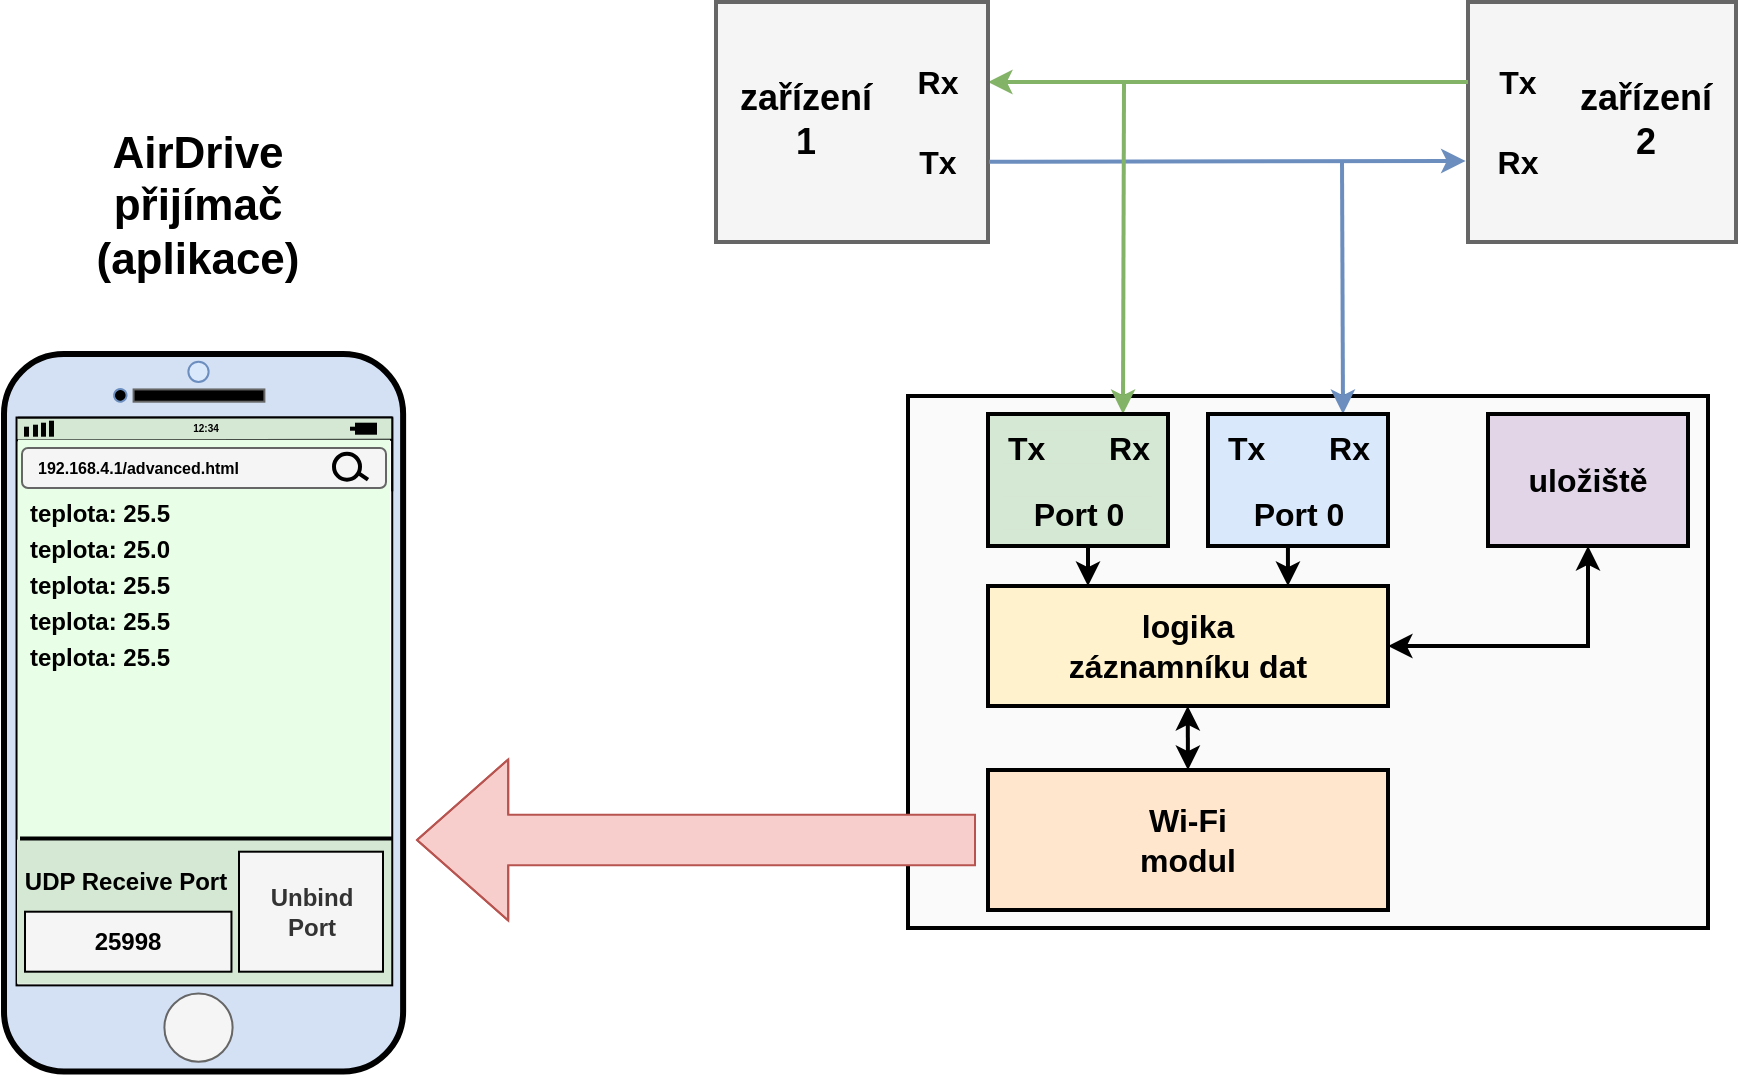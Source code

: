 <mxfile version="26.0.16">
  <diagram name="Page-1" id="lf3GEtGUB8VhACDYCo2x">
    <mxGraphModel dx="1434" dy="836" grid="0" gridSize="10" guides="1" tooltips="1" connect="1" arrows="1" fold="1" page="1" pageScale="1" pageWidth="1169" pageHeight="827" math="0" shadow="0">
      <root>
        <mxCell id="0" />
        <mxCell id="1" parent="0" />
        <mxCell id="qizNdXYnVyPi3BkZtSoY-1" value="" style="rounded=0;whiteSpace=wrap;html=1;strokeWidth=2;fillColor=#f5f5f5;fontColor=#333333;strokeColor=#666666;" parent="1" vertex="1">
          <mxGeometry x="886" y="171" width="134" height="120" as="geometry" />
        </mxCell>
        <mxCell id="qizNdXYnVyPi3BkZtSoY-2" value="" style="endArrow=classic;html=1;rounded=0;exitX=0;exitY=0.333;exitDx=0;exitDy=0;exitPerimeter=0;fillColor=#d5e8d4;strokeColor=#82b366;strokeWidth=2;" parent="1" source="qizNdXYnVyPi3BkZtSoY-1" edge="1">
          <mxGeometry width="50" height="50" relative="1" as="geometry">
            <mxPoint x="756" y="281" as="sourcePoint" />
            <mxPoint x="646" y="211" as="targetPoint" />
          </mxGeometry>
        </mxCell>
        <mxCell id="qizNdXYnVyPi3BkZtSoY-3" value="" style="rounded=0;whiteSpace=wrap;html=1;strokeWidth=2;fillColor=#f5f5f5;fontColor=#333333;strokeColor=#666666;" parent="1" vertex="1">
          <mxGeometry x="510" y="171" width="136" height="120" as="geometry" />
        </mxCell>
        <mxCell id="qizNdXYnVyPi3BkZtSoY-4" value="" style="endArrow=classic;html=1;rounded=0;exitX=1.004;exitY=0.666;exitDx=0;exitDy=0;exitPerimeter=0;entryX=-0.009;entryY=0.662;entryDx=0;entryDy=0;entryPerimeter=0;fillColor=#dae8fc;strokeColor=#6c8ebf;strokeWidth=2;" parent="1" source="qizNdXYnVyPi3BkZtSoY-3" target="qizNdXYnVyPi3BkZtSoY-1" edge="1">
          <mxGeometry width="50" height="50" relative="1" as="geometry">
            <mxPoint x="896" y="221" as="sourcePoint" />
            <mxPoint x="656" y="221" as="targetPoint" />
          </mxGeometry>
        </mxCell>
        <mxCell id="qizNdXYnVyPi3BkZtSoY-5" value="&lt;font style=&quot;font-size: 16px;&quot;&gt;&lt;b&gt;Tx&lt;/b&gt;&lt;/font&gt;" style="text;html=1;align=center;verticalAlign=middle;whiteSpace=wrap;rounded=0;" parent="1" vertex="1">
          <mxGeometry x="886" y="201" width="50" height="20" as="geometry" />
        </mxCell>
        <mxCell id="qizNdXYnVyPi3BkZtSoY-6" value="&lt;font style=&quot;font-size: 16px;&quot;&gt;&lt;b&gt;Rx&lt;/b&gt;&lt;/font&gt;" style="text;html=1;align=center;verticalAlign=middle;whiteSpace=wrap;rounded=0;" parent="1" vertex="1">
          <mxGeometry x="886" y="241" width="50" height="20" as="geometry" />
        </mxCell>
        <mxCell id="qizNdXYnVyPi3BkZtSoY-8" value="&lt;font style=&quot;font-size: 16px;&quot;&gt;&lt;b&gt;Tx&lt;/b&gt;&lt;/font&gt;" style="text;html=1;align=center;verticalAlign=middle;whiteSpace=wrap;rounded=0;" parent="1" vertex="1">
          <mxGeometry x="596" y="241" width="50" height="20" as="geometry" />
        </mxCell>
        <mxCell id="qizNdXYnVyPi3BkZtSoY-9" value="&lt;font style=&quot;font-size: 16px;&quot;&gt;&lt;b&gt;Rx&lt;/b&gt;&lt;/font&gt;" style="text;html=1;align=center;verticalAlign=middle;whiteSpace=wrap;rounded=0;" parent="1" vertex="1">
          <mxGeometry x="596" y="201" width="50" height="20" as="geometry" />
        </mxCell>
        <mxCell id="qizNdXYnVyPi3BkZtSoY-12" value="" style="rounded=0;whiteSpace=wrap;html=1;strokeWidth=2;fillColor=#FAFAFA;fontColor=#333333;strokeColor=#000000;" parent="1" vertex="1">
          <mxGeometry x="606" y="368" width="400" height="266" as="geometry" />
        </mxCell>
        <mxCell id="qizNdXYnVyPi3BkZtSoY-13" value="&lt;span style=&quot;font-size: 16px;&quot;&gt;&lt;b&gt;uložiště&lt;/b&gt;&lt;/span&gt;" style="rounded=0;whiteSpace=wrap;html=1;strokeWidth=2;fillColor=#e1d5e7;strokeColor=#000000;" parent="1" vertex="1">
          <mxGeometry x="896" y="377" width="100" height="66" as="geometry" />
        </mxCell>
        <mxCell id="qizNdXYnVyPi3BkZtSoY-21" value="" style="group;strokeWidth=2;fillColor=#dae8fc;strokeColor=#6c8ebf;container=0;" parent="1" vertex="1" connectable="0">
          <mxGeometry x="756" y="377" width="90" height="66" as="geometry" />
        </mxCell>
        <mxCell id="qizNdXYnVyPi3BkZtSoY-24" value="" style="group;strokeWidth=2;strokeColor=#000000;container=0;fillColor=#d5e8d4;" parent="1" vertex="1" connectable="0">
          <mxGeometry x="646" y="377" width="90" height="66" as="geometry" />
        </mxCell>
        <mxCell id="qizNdXYnVyPi3BkZtSoY-11" value="" style="endArrow=classic;html=1;rounded=0;fillColor=#d5e8d4;strokeColor=#82b366;strokeWidth=2;entryX=0.75;entryY=0;entryDx=0;entryDy=0;" parent="1" target="qizNdXYnVyPi3BkZtSoY-25" edge="1">
          <mxGeometry width="50" height="50" relative="1" as="geometry">
            <mxPoint x="714" y="211" as="sourcePoint" />
            <mxPoint x="766" y="371" as="targetPoint" />
          </mxGeometry>
        </mxCell>
        <mxCell id="qizNdXYnVyPi3BkZtSoY-10" value="" style="endArrow=classic;html=1;rounded=0;fillColor=#dae8fc;strokeColor=#6c8ebf;strokeWidth=2;entryX=0.75;entryY=0;entryDx=0;entryDy=0;" parent="1" target="qizNdXYnVyPi3BkZtSoY-17" edge="1">
          <mxGeometry width="50" height="50" relative="1" as="geometry">
            <mxPoint x="823" y="250" as="sourcePoint" />
            <mxPoint x="806" y="371" as="targetPoint" />
          </mxGeometry>
        </mxCell>
        <mxCell id="qizNdXYnVyPi3BkZtSoY-30" value="&lt;font style=&quot;font-size: 16px;&quot;&gt;&lt;b&gt;Wi-Fi&lt;/b&gt;&lt;/font&gt;&lt;div&gt;&lt;font style=&quot;font-size: 16px;&quot;&gt;&lt;b&gt;modul&lt;/b&gt;&lt;/font&gt;&lt;/div&gt;" style="rounded=0;whiteSpace=wrap;html=1;strokeWidth=2;fillColor=#ffe6cc;strokeColor=#000000;" parent="1" vertex="1">
          <mxGeometry x="646" y="555" width="200" height="70" as="geometry" />
        </mxCell>
        <mxCell id="qizNdXYnVyPi3BkZtSoY-41" value="" style="shape=flexArrow;endArrow=classic;html=1;rounded=0;endWidth=54.4;endSize=14.868;width=25.2;fillColor=#f8cecc;strokeColor=#b85450;" parent="1" edge="1">
          <mxGeometry width="50" height="50" relative="1" as="geometry">
            <mxPoint x="640" y="590" as="sourcePoint" />
            <mxPoint x="360" y="590" as="targetPoint" />
            <Array as="points">
              <mxPoint x="510" y="590" />
            </Array>
          </mxGeometry>
        </mxCell>
        <mxCell id="qizNdXYnVyPi3BkZtSoY-17" value="" style="rounded=0;whiteSpace=wrap;html=1;strokeWidth=2;container=0;fillColor=#dae8fc;strokeColor=#000000;" parent="1" vertex="1">
          <mxGeometry x="756" y="377" width="90" height="66" as="geometry" />
        </mxCell>
        <mxCell id="qizNdXYnVyPi3BkZtSoY-15" value="&lt;font style=&quot;font-size: 16px;&quot;&gt;&lt;b&gt;Rx&lt;/b&gt;&lt;/font&gt;" style="text;html=1;align=right;verticalAlign=middle;whiteSpace=wrap;rounded=0;container=0;" parent="1" vertex="1">
          <mxGeometry x="801" y="385.25" width="37.5" height="16.5" as="geometry" />
        </mxCell>
        <mxCell id="qizNdXYnVyPi3BkZtSoY-18" value="&lt;font style=&quot;font-size: 16px;&quot;&gt;&lt;b&gt;Tx&lt;/b&gt;&lt;/font&gt;" style="text;html=1;align=left;verticalAlign=middle;whiteSpace=wrap;rounded=0;container=0;" parent="1" vertex="1">
          <mxGeometry x="763.5" y="385.25" width="37.5" height="16.5" as="geometry" />
        </mxCell>
        <mxCell id="qizNdXYnVyPi3BkZtSoY-20" value="&lt;font style=&quot;font-size: 16px;&quot;&gt;&lt;b&gt;Port 0&lt;/b&gt;&lt;/font&gt;" style="text;html=1;align=center;verticalAlign=middle;whiteSpace=wrap;rounded=0;container=0;" parent="1" vertex="1">
          <mxGeometry x="763.5" y="418.25" width="75.0" height="16.5" as="geometry" />
        </mxCell>
        <mxCell id="qizNdXYnVyPi3BkZtSoY-25" value="" style="rounded=0;whiteSpace=wrap;html=1;strokeWidth=2;container=0;fillColor=#d5e8d4;strokeColor=#000000;" parent="1" vertex="1">
          <mxGeometry x="646" y="377" width="90" height="66" as="geometry" />
        </mxCell>
        <mxCell id="qizNdXYnVyPi3BkZtSoY-26" value="&lt;font style=&quot;font-size: 16px;&quot;&gt;&lt;b&gt;Rx&lt;/b&gt;&lt;/font&gt;" style="text;html=1;align=right;verticalAlign=middle;whiteSpace=wrap;rounded=0;container=0;fillColor=#d5e8d4;strokeColor=none;" parent="1" vertex="1">
          <mxGeometry x="691" y="385.25" width="37.5" height="16.5" as="geometry" />
        </mxCell>
        <mxCell id="qizNdXYnVyPi3BkZtSoY-27" value="&lt;font style=&quot;font-size: 16px;&quot;&gt;&lt;b&gt;Tx&lt;/b&gt;&lt;/font&gt;" style="text;html=1;align=left;verticalAlign=middle;whiteSpace=wrap;rounded=0;container=0;fillColor=#d5e8d4;strokeColor=none;" parent="1" vertex="1">
          <mxGeometry x="653.5" y="385.25" width="37.5" height="16.5" as="geometry" />
        </mxCell>
        <mxCell id="qizNdXYnVyPi3BkZtSoY-28" value="&lt;font style=&quot;font-size: 16px;&quot;&gt;&lt;b&gt;Port 0&lt;/b&gt;&lt;/font&gt;" style="text;html=1;align=center;verticalAlign=middle;whiteSpace=wrap;rounded=0;container=0;fillColor=#d5e8d4;strokeColor=none;" parent="1" vertex="1">
          <mxGeometry x="653.5" y="418.25" width="75.0" height="16.5" as="geometry" />
        </mxCell>
        <mxCell id="qizNdXYnVyPi3BkZtSoY-65" value="&lt;span style=&quot;font-size: 16px;&quot;&gt;&lt;b&gt;logika&lt;/b&gt;&lt;/span&gt;&lt;div&gt;&lt;span style=&quot;font-size: 16px;&quot;&gt;&lt;b&gt;záznamníku dat&lt;/b&gt;&lt;/span&gt;&lt;/div&gt;" style="rounded=0;whiteSpace=wrap;html=1;strokeWidth=2;fillColor=#fff2cc;strokeColor=#000000;" parent="1" vertex="1">
          <mxGeometry x="646" y="463" width="200" height="60" as="geometry" />
        </mxCell>
        <mxCell id="qizNdXYnVyPi3BkZtSoY-66" value="" style="endArrow=classic;html=1;rounded=0;exitX=0.444;exitY=0.996;exitDx=0;exitDy=0;entryX=0.75;entryY=0;entryDx=0;entryDy=0;exitPerimeter=0;strokeWidth=2;" parent="1" source="qizNdXYnVyPi3BkZtSoY-17" target="qizNdXYnVyPi3BkZtSoY-65" edge="1">
          <mxGeometry width="50" height="50" relative="1" as="geometry">
            <mxPoint x="754" y="554" as="sourcePoint" />
            <mxPoint x="804" y="504" as="targetPoint" />
          </mxGeometry>
        </mxCell>
        <mxCell id="qizNdXYnVyPi3BkZtSoY-67" value="" style="endArrow=classic;html=1;rounded=0;exitX=0.444;exitY=0.996;exitDx=0;exitDy=0;entryX=0.75;entryY=0;entryDx=0;entryDy=0;exitPerimeter=0;strokeWidth=2;" parent="1" edge="1">
          <mxGeometry width="50" height="50" relative="1" as="geometry">
            <mxPoint x="696" y="443" as="sourcePoint" />
            <mxPoint x="696" y="463" as="targetPoint" />
          </mxGeometry>
        </mxCell>
        <mxCell id="qizNdXYnVyPi3BkZtSoY-68" value="" style="endArrow=classic;html=1;rounded=0;exitX=0.444;exitY=0.996;exitDx=0;exitDy=0;entryX=0.5;entryY=0;entryDx=0;entryDy=0;exitPerimeter=0;startArrow=classic;startFill=1;strokeWidth=2;" parent="1" target="qizNdXYnVyPi3BkZtSoY-30" edge="1">
          <mxGeometry width="50" height="50" relative="1" as="geometry">
            <mxPoint x="745.85" y="523" as="sourcePoint" />
            <mxPoint x="745.85" y="543" as="targetPoint" />
          </mxGeometry>
        </mxCell>
        <mxCell id="qizNdXYnVyPi3BkZtSoY-70" value="" style="endArrow=classic;startArrow=classic;html=1;rounded=0;entryX=0.5;entryY=1;entryDx=0;entryDy=0;exitX=1;exitY=0.5;exitDx=0;exitDy=0;strokeWidth=2;" parent="1" source="qizNdXYnVyPi3BkZtSoY-65" target="qizNdXYnVyPi3BkZtSoY-13" edge="1">
          <mxGeometry width="50" height="50" relative="1" as="geometry">
            <mxPoint x="895" y="501" as="sourcePoint" />
            <mxPoint x="945" y="451" as="targetPoint" />
            <Array as="points">
              <mxPoint x="946" y="493" />
            </Array>
          </mxGeometry>
        </mxCell>
        <mxCell id="qizNdXYnVyPi3BkZtSoY-33" value="" style="rounded=1;whiteSpace=wrap;html=1;rotation=90;fillColor=#D4E1F5;container=0;strokeWidth=3;" parent="1" vertex="1">
          <mxGeometry x="74.43" y="426.57" width="358.7" height="199.56" as="geometry" />
        </mxCell>
        <mxCell id="qizNdXYnVyPi3BkZtSoY-35" value="" style="rounded=0;whiteSpace=wrap;html=1;rotation=90;container=0;" parent="1" vertex="1">
          <mxGeometry x="112.23" y="426.8" width="283.93" height="187.85" as="geometry" />
        </mxCell>
        <mxCell id="qizNdXYnVyPi3BkZtSoY-36" value="" style="ellipse;whiteSpace=wrap;html=1;aspect=fixed;fillColor=#f5f5f5;fontColor=#333333;strokeColor=#666666;container=0;" parent="1" vertex="1">
          <mxGeometry x="234.199" y="666.746" width="34.101" height="34.101" as="geometry" />
        </mxCell>
        <mxCell id="qizNdXYnVyPi3BkZtSoY-37" value="" style="ellipse;whiteSpace=wrap;html=1;aspect=fixed;fillColor=#dae8fc;strokeColor=#6c8ebf;container=0;" parent="1" vertex="1">
          <mxGeometry x="246.19" y="350.85" width="10.12" height="10.12" as="geometry" />
        </mxCell>
        <mxCell id="qizNdXYnVyPi3BkZtSoY-38" value="" style="rounded=0;whiteSpace=wrap;html=1;fillColor=#000000;fontColor=#333333;strokeColor=#666666;container=0;" parent="1" vertex="1">
          <mxGeometry x="218.79" y="364.722" width="65.41" height="6.124" as="geometry" />
        </mxCell>
        <mxCell id="qizNdXYnVyPi3BkZtSoY-40" value="" style="ellipse;whiteSpace=wrap;html=1;aspect=fixed;fillColor=#000000;strokeColor=#6c8ebf;container=0;rotation=75;" parent="1" vertex="1">
          <mxGeometry x="209" y="364.54" width="6.31" height="6.31" as="geometry" />
        </mxCell>
        <mxCell id="qizNdXYnVyPi3BkZtSoY-47" value="" style="rounded=0;whiteSpace=wrap;html=1;fillColor=#d5e8d4;strokeColor=none;container=0;" parent="1" vertex="1">
          <mxGeometry x="160.5" y="589.85" width="187" height="72" as="geometry" />
        </mxCell>
        <mxCell id="qizNdXYnVyPi3BkZtSoY-46" value="&lt;b&gt;Unbind&lt;/b&gt;&lt;div&gt;&lt;b&gt;Port&lt;/b&gt;&lt;/div&gt;" style="rounded=0;whiteSpace=wrap;html=1;fillColor=#f5f5f5;fontColor=#333333;strokeColor=#000000;container=0;" parent="1" vertex="1">
          <mxGeometry x="271.5" y="595.85" width="72" height="60" as="geometry" />
        </mxCell>
        <mxCell id="qizNdXYnVyPi3BkZtSoY-44" value="" style="rounded=0;whiteSpace=wrap;html=1;fillColor=#f5f5f5;fontColor=#333333;strokeColor=#000000;container=0;" parent="1" vertex="1">
          <mxGeometry x="164.5" y="625.85" width="103.23" height="30" as="geometry" />
        </mxCell>
        <mxCell id="qizNdXYnVyPi3BkZtSoY-43" value="&lt;b&gt;UDP Receive Port&lt;/b&gt;" style="text;html=1;align=center;verticalAlign=middle;whiteSpace=wrap;rounded=0;container=0;" parent="1" vertex="1">
          <mxGeometry x="160" y="595.85" width="110" height="30" as="geometry" />
        </mxCell>
        <mxCell id="qizNdXYnVyPi3BkZtSoY-48" value="&lt;b&gt;25998&lt;/b&gt;" style="text;html=1;align=center;verticalAlign=middle;whiteSpace=wrap;rounded=0;container=0;" parent="1" vertex="1">
          <mxGeometry x="164.5" y="625.85" width="102" height="30" as="geometry" />
        </mxCell>
        <mxCell id="qizNdXYnVyPi3BkZtSoY-50" value="" style="rounded=0;whiteSpace=wrap;html=1;fillColor=#D5E8D4;strokeColor=none;container=0;" parent="1" vertex="1">
          <mxGeometry x="161" y="378.85" width="187" height="11" as="geometry" />
        </mxCell>
        <mxCell id="qizNdXYnVyPi3BkZtSoY-51" value="" style="rounded=0;whiteSpace=wrap;html=1;fillColor=#000000;container=0;" parent="1" vertex="1">
          <mxGeometry x="164.5" y="383.85" width="1.5" height="4" as="geometry" />
        </mxCell>
        <mxCell id="qizNdXYnVyPi3BkZtSoY-52" value="" style="rounded=0;whiteSpace=wrap;html=1;fillColor=#000000;container=0;" parent="1" vertex="1">
          <mxGeometry x="169" y="382.85" width="1.5" height="5" as="geometry" />
        </mxCell>
        <mxCell id="qizNdXYnVyPi3BkZtSoY-53" value="" style="rounded=0;whiteSpace=wrap;html=1;fillColor=#000000;container=0;" parent="1" vertex="1">
          <mxGeometry x="173" y="381.85" width="1.5" height="6" as="geometry" />
        </mxCell>
        <mxCell id="qizNdXYnVyPi3BkZtSoY-54" value="" style="rounded=0;whiteSpace=wrap;html=1;fillColor=#000000;container=0;" parent="1" vertex="1">
          <mxGeometry x="177" y="380.85" width="1.5" height="7" as="geometry" />
        </mxCell>
        <mxCell id="qizNdXYnVyPi3BkZtSoY-55" value="" style="rounded=0;whiteSpace=wrap;html=1;fillColor=#000000;container=0;" parent="1" vertex="1">
          <mxGeometry x="330" y="381.85" width="10" height="5" as="geometry" />
        </mxCell>
        <mxCell id="qizNdXYnVyPi3BkZtSoY-56" value="" style="rounded=0;whiteSpace=wrap;html=1;fillColor=#000000;container=0;" parent="1" vertex="1">
          <mxGeometry x="327.5" y="383.85" width="6" height="1" as="geometry" />
        </mxCell>
        <mxCell id="qizNdXYnVyPi3BkZtSoY-57" value="" style="endArrow=none;html=1;rounded=0;exitX=0.13;exitY=0;exitDx=0;exitDy=0;exitPerimeter=0;entryX=0;entryY=0;entryDx=0;entryDy=0;" parent="1" source="qizNdXYnVyPi3BkZtSoY-35" target="qizNdXYnVyPi3BkZtSoY-35" edge="1">
          <mxGeometry width="50" height="50" relative="1" as="geometry">
            <mxPoint x="314" y="413.85" as="sourcePoint" />
            <mxPoint x="364" y="363.85" as="targetPoint" />
          </mxGeometry>
        </mxCell>
        <mxCell id="qizNdXYnVyPi3BkZtSoY-58" value="" style="endArrow=none;html=1;rounded=0;entryX=0;entryY=0;entryDx=0;entryDy=0;exitX=0;exitY=0;exitDx=0;exitDy=0;" parent="1" source="qizNdXYnVyPi3BkZtSoY-50" target="qizNdXYnVyPi3BkZtSoY-35" edge="1">
          <mxGeometry width="50" height="50" relative="1" as="geometry">
            <mxPoint x="285" y="419.85" as="sourcePoint" />
            <mxPoint x="335" y="369.85" as="targetPoint" />
          </mxGeometry>
        </mxCell>
        <mxCell id="qizNdXYnVyPi3BkZtSoY-59" value="&lt;font style=&quot;font-size: 5px;&quot;&gt;&lt;b style=&quot;&quot;&gt;12:34&lt;/b&gt;&lt;/font&gt;" style="text;html=1;align=center;verticalAlign=middle;whiteSpace=wrap;rounded=0;container=0;" parent="1" vertex="1">
          <mxGeometry x="224.5" y="366.85" width="60" height="30" as="geometry" />
        </mxCell>
        <mxCell id="qizNdXYnVyPi3BkZtSoY-61" value="" style="endArrow=none;html=1;rounded=0;exitX=0.04;exitY=1.001;exitDx=0;exitDy=0;exitPerimeter=0;entryX=1;entryY=1;entryDx=0;entryDy=0;" parent="1" source="qizNdXYnVyPi3BkZtSoY-35" target="qizNdXYnVyPi3BkZtSoY-50" edge="1">
          <mxGeometry width="50" height="50" relative="1" as="geometry">
            <mxPoint x="191" y="460.85" as="sourcePoint" />
            <mxPoint x="241" y="410.85" as="targetPoint" />
          </mxGeometry>
        </mxCell>
        <mxCell id="qizNdXYnVyPi3BkZtSoY-63" value="" style="rounded=0;whiteSpace=wrap;html=1;fillColor=#E8FEE7;strokeColor=none;container=0;" parent="1" vertex="1">
          <mxGeometry x="161" y="389.85" width="186" height="200" as="geometry" />
        </mxCell>
        <mxCell id="qizNdXYnVyPi3BkZtSoY-42" value="&lt;font style=&quot;font-size: 22px;&quot;&gt;&lt;b&gt;AirDrive&lt;/b&gt;&lt;/font&gt;&lt;div&gt;&lt;span style=&quot;font-size: 22px;&quot;&gt;&lt;b&gt;přijímač&lt;/b&gt;&lt;/span&gt;&lt;/div&gt;&lt;div&gt;&lt;font style=&quot;font-size: 22px;&quot;&gt;&lt;b&gt;(aplikace)&lt;/b&gt;&lt;/font&gt;&lt;/div&gt;" style="text;html=1;align=center;verticalAlign=middle;whiteSpace=wrap;rounded=0;container=0;" parent="1" vertex="1">
          <mxGeometry x="158.49" y="198" width="186" height="149" as="geometry" />
        </mxCell>
        <mxCell id="qizNdXYnVyPi3BkZtSoY-49" value="" style="endArrow=none;html=1;rounded=0;exitX=0;exitY=1;exitDx=0;exitDy=0;entryX=1;entryY=1;entryDx=0;entryDy=0;strokeWidth=2;" parent="1" edge="1">
          <mxGeometry width="50" height="50" relative="1" as="geometry">
            <mxPoint x="162.0" y="589.29" as="sourcePoint" />
            <mxPoint x="348.0" y="589.29" as="targetPoint" />
          </mxGeometry>
        </mxCell>
        <mxCell id="qizNdXYnVyPi3BkZtSoY-72" value="&lt;b style=&quot;font-size: 18px;&quot;&gt;zařízení&lt;/b&gt;&lt;br&gt;&lt;div&gt;&lt;font style=&quot;font-size: 18px;&quot;&gt;&lt;b&gt;1&lt;/b&gt;&lt;/font&gt;&lt;/div&gt;" style="text;html=1;align=center;verticalAlign=middle;whiteSpace=wrap;rounded=0;" parent="1" vertex="1">
          <mxGeometry x="510" y="170" width="90" height="120" as="geometry" />
        </mxCell>
        <mxCell id="qizNdXYnVyPi3BkZtSoY-73" value="&lt;span style=&quot;font-size: 18px;&quot;&gt;&lt;b&gt;zařízení&lt;/b&gt;&lt;/span&gt;&lt;br&gt;&lt;div&gt;&lt;span style=&quot;font-size: 18px;&quot;&gt;&lt;b&gt;2&lt;/b&gt;&lt;/span&gt;&lt;/div&gt;" style="text;html=1;align=center;verticalAlign=middle;whiteSpace=wrap;rounded=0;" parent="1" vertex="1">
          <mxGeometry x="930" y="170" width="90" height="120" as="geometry" />
        </mxCell>
        <mxCell id="RBV7hKRJF5p7ZGhdcJtB-1" value="" style="rounded=1;whiteSpace=wrap;html=1;fillColor=#f5f5f5;fontColor=#333333;strokeColor=#666666;" parent="1" vertex="1">
          <mxGeometry x="163" y="394" width="182" height="20" as="geometry" />
        </mxCell>
        <mxCell id="RBV7hKRJF5p7ZGhdcJtB-2" value="" style="ellipse;whiteSpace=wrap;html=1;aspect=fixed;strokeWidth=2;fillColor=#f5f5f5;fontColor=#333333;strokeColor=#000000;" parent="1" vertex="1">
          <mxGeometry x="319" y="396.85" width="13" height="13" as="geometry" />
        </mxCell>
        <mxCell id="RBV7hKRJF5p7ZGhdcJtB-3" value="" style="endArrow=none;html=1;rounded=0;exitX=0.953;exitY=0.759;exitDx=0;exitDy=0;exitPerimeter=0;strokeWidth=2;" parent="1" source="RBV7hKRJF5p7ZGhdcJtB-2" edge="1">
          <mxGeometry width="50" height="50" relative="1" as="geometry">
            <mxPoint x="389" y="422.85" as="sourcePoint" />
            <mxPoint x="336" y="409.85" as="targetPoint" />
          </mxGeometry>
        </mxCell>
        <mxCell id="RBV7hKRJF5p7ZGhdcJtB-4" value="&lt;font style=&quot;font-size: 8px;&quot;&gt;&lt;b&gt;192.168.4.1/advanced.html&lt;/b&gt;&lt;/font&gt;" style="text;html=1;align=left;verticalAlign=middle;whiteSpace=wrap;rounded=0;" parent="1" vertex="1">
          <mxGeometry x="169" y="396.35" width="147" height="14" as="geometry" />
        </mxCell>
        <mxCell id="5T-xlOQUob_WEuRAa6tl-1" value="&lt;b&gt;teplota: 25.5&lt;/b&gt;" style="text;html=1;align=left;verticalAlign=middle;whiteSpace=wrap;rounded=0;" vertex="1" parent="1">
          <mxGeometry x="164.5" y="418.25" width="84.5" height="18" as="geometry" />
        </mxCell>
        <mxCell id="5T-xlOQUob_WEuRAa6tl-3" value="&lt;b&gt;teplota: 25.0&lt;/b&gt;" style="text;html=1;align=left;verticalAlign=middle;whiteSpace=wrap;rounded=0;" vertex="1" parent="1">
          <mxGeometry x="164.5" y="436.25" width="84.5" height="18" as="geometry" />
        </mxCell>
        <mxCell id="5T-xlOQUob_WEuRAa6tl-4" value="&lt;b&gt;teplota: 25.5&lt;/b&gt;" style="text;html=1;align=left;verticalAlign=middle;whiteSpace=wrap;rounded=0;" vertex="1" parent="1">
          <mxGeometry x="164.5" y="454.25" width="84.5" height="18" as="geometry" />
        </mxCell>
        <mxCell id="5T-xlOQUob_WEuRAa6tl-5" value="&lt;b&gt;teplota: 25.5&lt;/b&gt;" style="text;html=1;align=left;verticalAlign=middle;whiteSpace=wrap;rounded=0;" vertex="1" parent="1">
          <mxGeometry x="164.5" y="472.25" width="84.5" height="18" as="geometry" />
        </mxCell>
        <mxCell id="5T-xlOQUob_WEuRAa6tl-6" value="&lt;b&gt;teplota: 25.5&lt;/b&gt;" style="text;html=1;align=left;verticalAlign=middle;whiteSpace=wrap;rounded=0;" vertex="1" parent="1">
          <mxGeometry x="164.5" y="490.25" width="84.5" height="18" as="geometry" />
        </mxCell>
      </root>
    </mxGraphModel>
  </diagram>
</mxfile>
